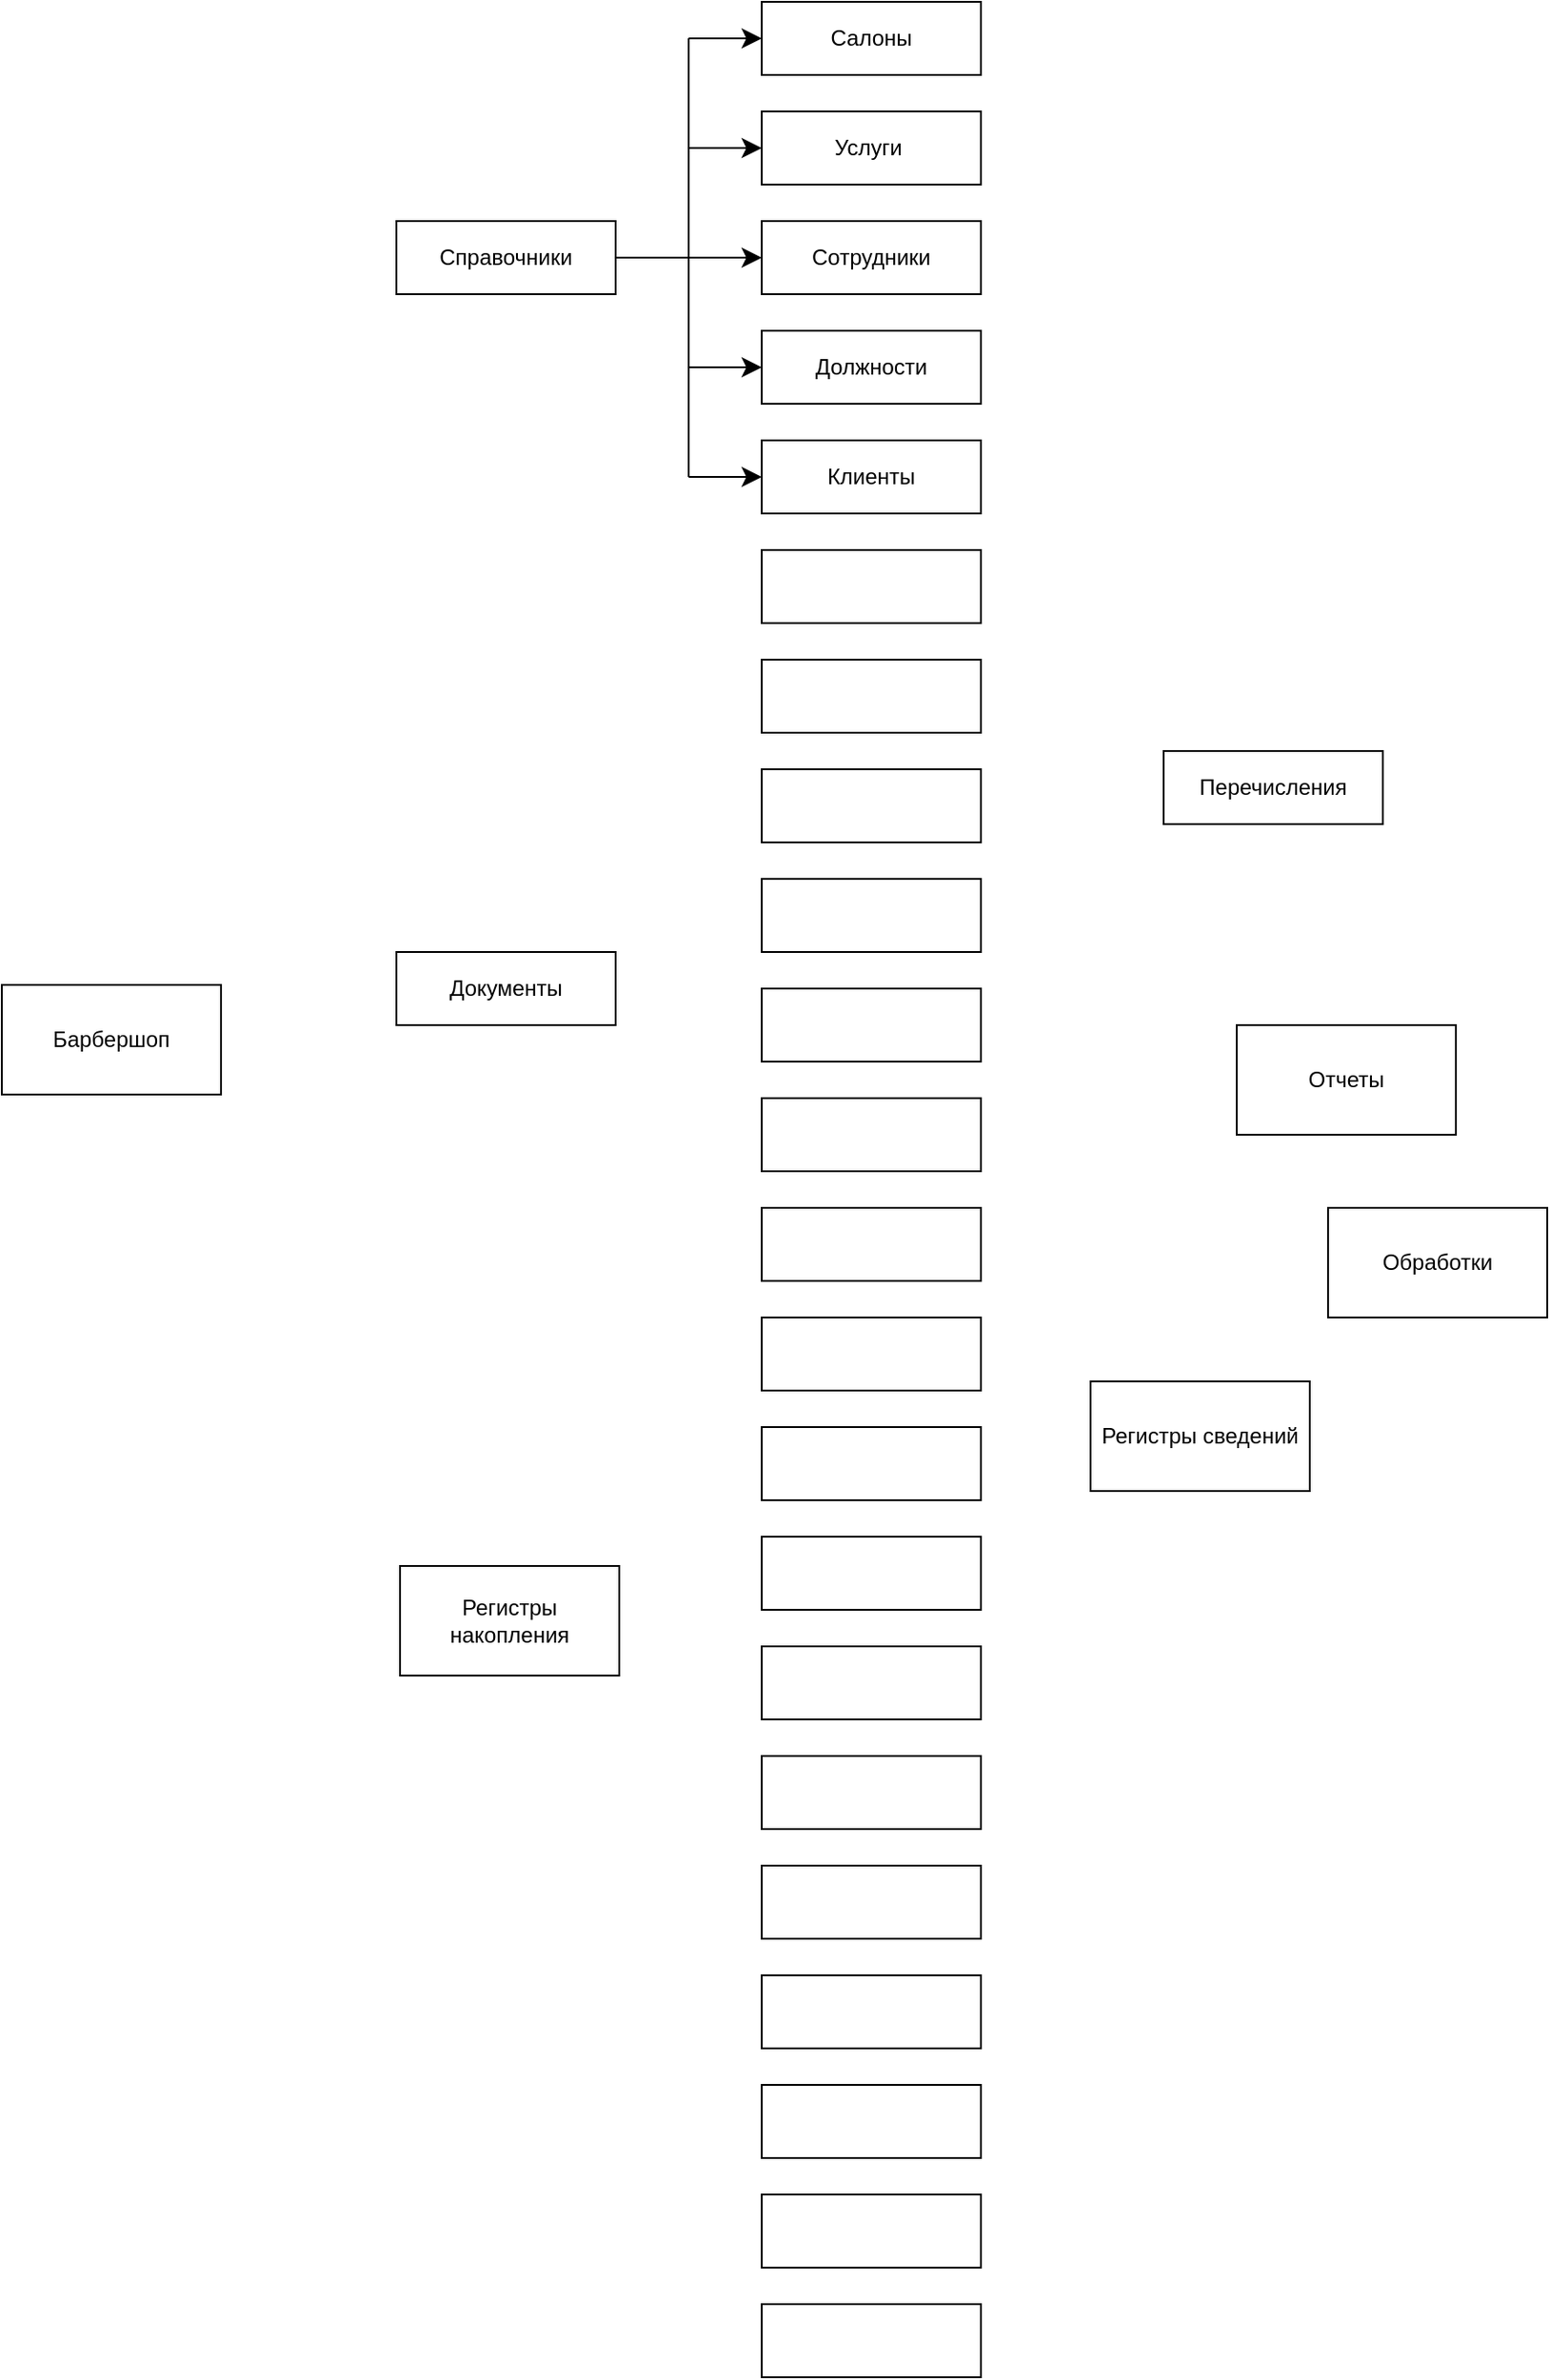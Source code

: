 <mxfile version="24.4.6" type="device">
  <diagram name="Страница — 1" id="OtyTiOaW97Eoan9aIRyw">
    <mxGraphModel dx="1219" dy="874" grid="1" gridSize="10" guides="1" tooltips="1" connect="1" arrows="1" fold="1" page="0" pageScale="1" pageWidth="827" pageHeight="1169" math="0" shadow="0">
      <root>
        <mxCell id="0" />
        <mxCell id="1" parent="0" />
        <mxCell id="NGaofTwTxS4VPDwiYb_3-1" value="Барбершоп" style="rounded=0;whiteSpace=wrap;html=1;" vertex="1" parent="1">
          <mxGeometry x="-296" y="178" width="120" height="60" as="geometry" />
        </mxCell>
        <mxCell id="NGaofTwTxS4VPDwiYb_3-2" value="Справочники" style="rounded=0;whiteSpace=wrap;html=1;" vertex="1" parent="1">
          <mxGeometry x="-80" y="-240" width="120" height="40" as="geometry" />
        </mxCell>
        <mxCell id="NGaofTwTxS4VPDwiYb_3-3" value="Документы" style="rounded=0;whiteSpace=wrap;html=1;" vertex="1" parent="1">
          <mxGeometry x="-80" y="160" width="120" height="40" as="geometry" />
        </mxCell>
        <mxCell id="NGaofTwTxS4VPDwiYb_3-4" value="Перечисления" style="rounded=0;whiteSpace=wrap;html=1;" vertex="1" parent="1">
          <mxGeometry x="340" y="50" width="120" height="40" as="geometry" />
        </mxCell>
        <mxCell id="NGaofTwTxS4VPDwiYb_3-5" value="Отчеты" style="rounded=0;whiteSpace=wrap;html=1;" vertex="1" parent="1">
          <mxGeometry x="380" y="200" width="120" height="60" as="geometry" />
        </mxCell>
        <mxCell id="NGaofTwTxS4VPDwiYb_3-6" value="Обработки" style="rounded=0;whiteSpace=wrap;html=1;" vertex="1" parent="1">
          <mxGeometry x="430" y="300" width="120" height="60" as="geometry" />
        </mxCell>
        <mxCell id="NGaofTwTxS4VPDwiYb_3-7" value="Регистры накопления" style="rounded=0;whiteSpace=wrap;html=1;" vertex="1" parent="1">
          <mxGeometry x="-78" y="496" width="120" height="60" as="geometry" />
        </mxCell>
        <mxCell id="NGaofTwTxS4VPDwiYb_3-8" value="Регистры сведений" style="rounded=0;whiteSpace=wrap;html=1;" vertex="1" parent="1">
          <mxGeometry x="300" y="395" width="120" height="60" as="geometry" />
        </mxCell>
        <mxCell id="NGaofTwTxS4VPDwiYb_3-9" value="Клиенты" style="rounded=0;whiteSpace=wrap;html=1;" vertex="1" parent="1">
          <mxGeometry x="120" y="-120" width="120" height="40" as="geometry" />
        </mxCell>
        <mxCell id="NGaofTwTxS4VPDwiYb_3-10" value="Салоны" style="rounded=0;whiteSpace=wrap;html=1;" vertex="1" parent="1">
          <mxGeometry x="120" y="-360" width="120" height="40" as="geometry" />
        </mxCell>
        <mxCell id="NGaofTwTxS4VPDwiYb_3-11" value="Должности" style="rounded=0;whiteSpace=wrap;html=1;" vertex="1" parent="1">
          <mxGeometry x="120" y="-180" width="120" height="40" as="geometry" />
        </mxCell>
        <mxCell id="NGaofTwTxS4VPDwiYb_3-12" value="Сотрудники" style="rounded=0;whiteSpace=wrap;html=1;" vertex="1" parent="1">
          <mxGeometry x="120" y="-240" width="120" height="40" as="geometry" />
        </mxCell>
        <mxCell id="NGaofTwTxS4VPDwiYb_3-13" value="Услуги&amp;nbsp;" style="rounded=0;whiteSpace=wrap;html=1;" vertex="1" parent="1">
          <mxGeometry x="120" y="-300" width="120" height="40" as="geometry" />
        </mxCell>
        <mxCell id="NGaofTwTxS4VPDwiYb_3-14" value="" style="endArrow=none;html=1;rounded=0;fontSize=12;startSize=8;endSize=8;curved=1;exitX=1;exitY=0.5;exitDx=0;exitDy=0;" edge="1" parent="1" source="NGaofTwTxS4VPDwiYb_3-2">
          <mxGeometry width="50" height="50" relative="1" as="geometry">
            <mxPoint x="179" y="102" as="sourcePoint" />
            <mxPoint x="80" y="-220" as="targetPoint" />
          </mxGeometry>
        </mxCell>
        <mxCell id="NGaofTwTxS4VPDwiYb_3-15" value="" style="endArrow=none;html=1;rounded=0;fontSize=12;startSize=8;endSize=8;curved=1;" edge="1" parent="1">
          <mxGeometry width="50" height="50" relative="1" as="geometry">
            <mxPoint x="80" y="-100" as="sourcePoint" />
            <mxPoint x="80" y="-340" as="targetPoint" />
          </mxGeometry>
        </mxCell>
        <mxCell id="NGaofTwTxS4VPDwiYb_3-17" value="" style="endArrow=classic;html=1;rounded=0;fontSize=12;startSize=8;endSize=8;curved=1;entryX=0;entryY=0.5;entryDx=0;entryDy=0;" edge="1" parent="1" target="NGaofTwTxS4VPDwiYb_3-9">
          <mxGeometry width="50" height="50" relative="1" as="geometry">
            <mxPoint x="80" y="-100" as="sourcePoint" />
            <mxPoint x="170" y="-50" as="targetPoint" />
          </mxGeometry>
        </mxCell>
        <mxCell id="NGaofTwTxS4VPDwiYb_3-18" value="" style="endArrow=classic;html=1;rounded=0;fontSize=12;startSize=8;endSize=8;curved=1;entryX=0;entryY=0.5;entryDx=0;entryDy=0;" edge="1" parent="1" target="NGaofTwTxS4VPDwiYb_3-10">
          <mxGeometry width="50" height="50" relative="1" as="geometry">
            <mxPoint x="80" y="-340" as="sourcePoint" />
            <mxPoint x="170" y="-280" as="targetPoint" />
          </mxGeometry>
        </mxCell>
        <mxCell id="NGaofTwTxS4VPDwiYb_3-19" value="" style="endArrow=classic;html=1;rounded=0;fontSize=12;startSize=8;endSize=8;curved=1;entryX=0;entryY=0.5;entryDx=0;entryDy=0;" edge="1" parent="1" target="NGaofTwTxS4VPDwiYb_3-13">
          <mxGeometry width="50" height="50" relative="1" as="geometry">
            <mxPoint x="80" y="-280" as="sourcePoint" />
            <mxPoint x="170" y="-110" as="targetPoint" />
          </mxGeometry>
        </mxCell>
        <mxCell id="NGaofTwTxS4VPDwiYb_3-20" value="" style="endArrow=classic;html=1;rounded=0;fontSize=12;startSize=8;endSize=8;curved=1;entryX=0;entryY=0.5;entryDx=0;entryDy=0;" edge="1" parent="1" target="NGaofTwTxS4VPDwiYb_3-12">
          <mxGeometry width="50" height="50" relative="1" as="geometry">
            <mxPoint x="80" y="-220" as="sourcePoint" />
            <mxPoint x="170" y="-110" as="targetPoint" />
          </mxGeometry>
        </mxCell>
        <mxCell id="NGaofTwTxS4VPDwiYb_3-21" value="" style="endArrow=classic;html=1;rounded=0;fontSize=12;startSize=8;endSize=8;curved=1;entryX=0;entryY=0.5;entryDx=0;entryDy=0;" edge="1" parent="1" target="NGaofTwTxS4VPDwiYb_3-11">
          <mxGeometry width="50" height="50" relative="1" as="geometry">
            <mxPoint x="80" y="-160" as="sourcePoint" />
            <mxPoint x="170" y="-110" as="targetPoint" />
          </mxGeometry>
        </mxCell>
        <mxCell id="NGaofTwTxS4VPDwiYb_3-22" value="" style="rounded=0;whiteSpace=wrap;html=1;" vertex="1" parent="1">
          <mxGeometry x="120" y="-60" width="120" height="40" as="geometry" />
        </mxCell>
        <mxCell id="NGaofTwTxS4VPDwiYb_3-23" value="" style="rounded=0;whiteSpace=wrap;html=1;" vertex="1" parent="1">
          <mxGeometry x="120" y="60" width="120" height="40" as="geometry" />
        </mxCell>
        <mxCell id="NGaofTwTxS4VPDwiYb_3-24" value="" style="rounded=0;whiteSpace=wrap;html=1;" vertex="1" parent="1">
          <mxGeometry x="120" width="120" height="40" as="geometry" />
        </mxCell>
        <mxCell id="NGaofTwTxS4VPDwiYb_3-25" value="" style="rounded=0;whiteSpace=wrap;html=1;" vertex="1" parent="1">
          <mxGeometry x="120" y="120" width="120" height="40" as="geometry" />
        </mxCell>
        <mxCell id="NGaofTwTxS4VPDwiYb_3-26" value="" style="rounded=0;whiteSpace=wrap;html=1;" vertex="1" parent="1">
          <mxGeometry x="120" y="180" width="120" height="40" as="geometry" />
        </mxCell>
        <mxCell id="NGaofTwTxS4VPDwiYb_3-27" value="" style="rounded=0;whiteSpace=wrap;html=1;" vertex="1" parent="1">
          <mxGeometry x="120" y="240" width="120" height="40" as="geometry" />
        </mxCell>
        <mxCell id="NGaofTwTxS4VPDwiYb_3-28" value="" style="rounded=0;whiteSpace=wrap;html=1;" vertex="1" parent="1">
          <mxGeometry x="120" y="300" width="120" height="40" as="geometry" />
        </mxCell>
        <mxCell id="NGaofTwTxS4VPDwiYb_3-29" value="" style="rounded=0;whiteSpace=wrap;html=1;" vertex="1" parent="1">
          <mxGeometry x="120" y="480" width="120" height="40" as="geometry" />
        </mxCell>
        <mxCell id="NGaofTwTxS4VPDwiYb_3-30" value="" style="rounded=0;whiteSpace=wrap;html=1;" vertex="1" parent="1">
          <mxGeometry x="120" y="420" width="120" height="40" as="geometry" />
        </mxCell>
        <mxCell id="NGaofTwTxS4VPDwiYb_3-31" value="" style="rounded=0;whiteSpace=wrap;html=1;" vertex="1" parent="1">
          <mxGeometry x="120" y="360" width="120" height="40" as="geometry" />
        </mxCell>
        <mxCell id="NGaofTwTxS4VPDwiYb_3-32" value="" style="rounded=0;whiteSpace=wrap;html=1;" vertex="1" parent="1">
          <mxGeometry x="120" y="540" width="120" height="40" as="geometry" />
        </mxCell>
        <mxCell id="NGaofTwTxS4VPDwiYb_3-33" value="" style="rounded=0;whiteSpace=wrap;html=1;" vertex="1" parent="1">
          <mxGeometry x="120" y="900" width="120" height="40" as="geometry" />
        </mxCell>
        <mxCell id="NGaofTwTxS4VPDwiYb_3-34" value="" style="rounded=0;whiteSpace=wrap;html=1;" vertex="1" parent="1">
          <mxGeometry x="120" y="840" width="120" height="40" as="geometry" />
        </mxCell>
        <mxCell id="NGaofTwTxS4VPDwiYb_3-35" value="" style="rounded=0;whiteSpace=wrap;html=1;" vertex="1" parent="1">
          <mxGeometry x="120" y="780" width="120" height="40" as="geometry" />
        </mxCell>
        <mxCell id="NGaofTwTxS4VPDwiYb_3-36" value="" style="rounded=0;whiteSpace=wrap;html=1;" vertex="1" parent="1">
          <mxGeometry x="120" y="720" width="120" height="40" as="geometry" />
        </mxCell>
        <mxCell id="NGaofTwTxS4VPDwiYb_3-37" value="" style="rounded=0;whiteSpace=wrap;html=1;" vertex="1" parent="1">
          <mxGeometry x="120" y="660" width="120" height="40" as="geometry" />
        </mxCell>
        <mxCell id="NGaofTwTxS4VPDwiYb_3-38" value="" style="rounded=0;whiteSpace=wrap;html=1;" vertex="1" parent="1">
          <mxGeometry x="120" y="600" width="120" height="40" as="geometry" />
        </mxCell>
      </root>
    </mxGraphModel>
  </diagram>
</mxfile>
